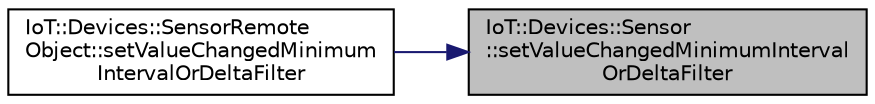 digraph "IoT::Devices::Sensor::setValueChangedMinimumIntervalOrDeltaFilter"
{
 // LATEX_PDF_SIZE
  edge [fontname="Helvetica",fontsize="10",labelfontname="Helvetica",labelfontsize="10"];
  node [fontname="Helvetica",fontsize="10",shape=record];
  rankdir="RL";
  Node1 [label="IoT::Devices::Sensor\l::setValueChangedMinimumInterval\lOrDeltaFilter",height=0.2,width=0.4,color="black", fillcolor="grey75", style="filled", fontcolor="black",tooltip="Sets a Poco::RemotingNG::MinimumIntervalFilter for the valueChanged event."];
  Node1 -> Node2 [dir="back",color="midnightblue",fontsize="10",style="solid"];
  Node2 [label="IoT::Devices::SensorRemote\lObject::setValueChangedMinimum\lIntervalOrDeltaFilter",height=0.2,width=0.4,color="black", fillcolor="white", style="filled",URL="$classIoT_1_1Devices_1_1SensorRemoteObject.html#a8e71bd785f57c3db060ddcf717d48351",tooltip="Sets a Poco::RemotingNG::MinimumIntervalFilter for the valueChanged event."];
}
